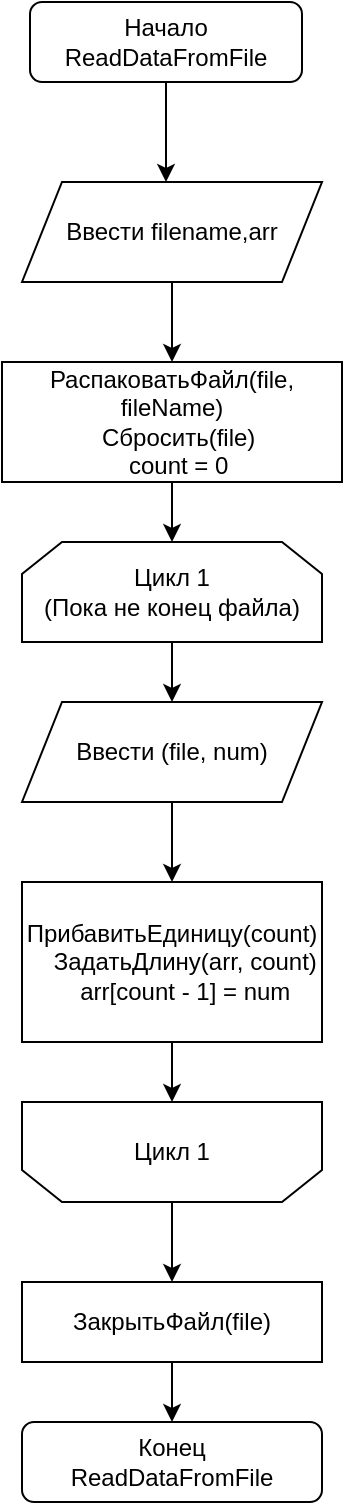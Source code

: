 <mxfile version="25.0.3">
  <diagram name="Страница — 1" id="ObrJTJhlD1_BNXab8cbZ">
    <mxGraphModel dx="1434" dy="780" grid="1" gridSize="10" guides="1" tooltips="1" connect="1" arrows="1" fold="1" page="1" pageScale="1" pageWidth="827" pageHeight="1169" math="0" shadow="0">
      <root>
        <mxCell id="0" />
        <mxCell id="1" parent="0" />
        <mxCell id="B3hCheoWp8zwCmhWulEi-20" style="edgeStyle=orthogonalEdgeStyle;rounded=0;orthogonalLoop=1;jettySize=auto;html=1;" edge="1" parent="1" source="B3hCheoWp8zwCmhWulEi-21">
          <mxGeometry relative="1" as="geometry">
            <mxPoint x="522" y="130" as="targetPoint" />
          </mxGeometry>
        </mxCell>
        <mxCell id="B3hCheoWp8zwCmhWulEi-21" value="Начало&lt;div&gt;ReadDataFromFile&lt;/div&gt;" style="rounded=1;whiteSpace=wrap;html=1;" vertex="1" parent="1">
          <mxGeometry x="454" y="40" width="136" height="40" as="geometry" />
        </mxCell>
        <mxCell id="B3hCheoWp8zwCmhWulEi-22" style="edgeStyle=orthogonalEdgeStyle;rounded=0;orthogonalLoop=1;jettySize=auto;html=1;" edge="1" parent="1" source="B3hCheoWp8zwCmhWulEi-23" target="B3hCheoWp8zwCmhWulEi-25">
          <mxGeometry relative="1" as="geometry">
            <mxPoint x="525" y="220" as="targetPoint" />
          </mxGeometry>
        </mxCell>
        <mxCell id="B3hCheoWp8zwCmhWulEi-23" value="Ввести filename,arr" style="shape=parallelogram;perimeter=parallelogramPerimeter;whiteSpace=wrap;html=1;fixedSize=1;" vertex="1" parent="1">
          <mxGeometry x="450" y="130" width="150" height="50" as="geometry" />
        </mxCell>
        <mxCell id="B3hCheoWp8zwCmhWulEi-24" style="edgeStyle=orthogonalEdgeStyle;rounded=0;orthogonalLoop=1;jettySize=auto;html=1;" edge="1" parent="1" source="B3hCheoWp8zwCmhWulEi-25" target="B3hCheoWp8zwCmhWulEi-27">
          <mxGeometry relative="1" as="geometry">
            <mxPoint x="525" y="310" as="targetPoint" />
          </mxGeometry>
        </mxCell>
        <mxCell id="B3hCheoWp8zwCmhWulEi-25" value="&lt;div&gt;РаспаковатьФайл(file, fileName)&lt;/div&gt;&lt;div&gt;&amp;nbsp; Сбросить(file)&lt;/div&gt;&lt;div&gt;&amp;nbsp; count = 0&lt;/div&gt;" style="rounded=0;whiteSpace=wrap;html=1;" vertex="1" parent="1">
          <mxGeometry x="440" y="220" width="170" height="60" as="geometry" />
        </mxCell>
        <mxCell id="B3hCheoWp8zwCmhWulEi-26" style="edgeStyle=orthogonalEdgeStyle;rounded=0;orthogonalLoop=1;jettySize=auto;html=1;" edge="1" parent="1" source="B3hCheoWp8zwCmhWulEi-27" target="B3hCheoWp8zwCmhWulEi-29">
          <mxGeometry relative="1" as="geometry">
            <mxPoint x="525" y="400" as="targetPoint" />
          </mxGeometry>
        </mxCell>
        <mxCell id="B3hCheoWp8zwCmhWulEi-27" value="Цикл 1&lt;div&gt;(Пока не конец файла)&lt;/div&gt;" style="shape=loopLimit;whiteSpace=wrap;html=1;" vertex="1" parent="1">
          <mxGeometry x="450" y="310" width="150" height="50" as="geometry" />
        </mxCell>
        <mxCell id="B3hCheoWp8zwCmhWulEi-28" style="edgeStyle=orthogonalEdgeStyle;rounded=0;orthogonalLoop=1;jettySize=auto;html=1;" edge="1" parent="1" source="B3hCheoWp8zwCmhWulEi-29" target="B3hCheoWp8zwCmhWulEi-31">
          <mxGeometry relative="1" as="geometry">
            <mxPoint x="525" y="490" as="targetPoint" />
          </mxGeometry>
        </mxCell>
        <mxCell id="B3hCheoWp8zwCmhWulEi-29" value="Ввести (file, num)" style="shape=parallelogram;perimeter=parallelogramPerimeter;whiteSpace=wrap;html=1;fixedSize=1;" vertex="1" parent="1">
          <mxGeometry x="450" y="390" width="150" height="50" as="geometry" />
        </mxCell>
        <mxCell id="B3hCheoWp8zwCmhWulEi-30" style="edgeStyle=orthogonalEdgeStyle;rounded=0;orthogonalLoop=1;jettySize=auto;html=1;" edge="1" parent="1" source="B3hCheoWp8zwCmhWulEi-31" target="B3hCheoWp8zwCmhWulEi-33">
          <mxGeometry relative="1" as="geometry">
            <mxPoint x="525" y="600" as="targetPoint" />
          </mxGeometry>
        </mxCell>
        <mxCell id="B3hCheoWp8zwCmhWulEi-31" value="&lt;div&gt;ПрибавитьЕдиницу(count)&lt;/div&gt;&lt;div&gt;&amp;nbsp; &amp;nbsp; ЗадатьДлину(arr, count)&lt;/div&gt;&lt;div&gt;&amp;nbsp; &amp;nbsp; arr[count - 1] = num&lt;/div&gt;" style="rounded=0;whiteSpace=wrap;html=1;" vertex="1" parent="1">
          <mxGeometry x="450" y="480" width="150" height="80" as="geometry" />
        </mxCell>
        <mxCell id="B3hCheoWp8zwCmhWulEi-32" style="edgeStyle=orthogonalEdgeStyle;rounded=0;orthogonalLoop=1;jettySize=auto;html=1;" edge="1" parent="1" source="B3hCheoWp8zwCmhWulEi-33" target="B3hCheoWp8zwCmhWulEi-35">
          <mxGeometry relative="1" as="geometry">
            <mxPoint x="525" y="680" as="targetPoint" />
          </mxGeometry>
        </mxCell>
        <mxCell id="B3hCheoWp8zwCmhWulEi-33" value="Цикл 1" style="shape=loopLimit;whiteSpace=wrap;html=1;direction=west;" vertex="1" parent="1">
          <mxGeometry x="450" y="590" width="150" height="50" as="geometry" />
        </mxCell>
        <mxCell id="B3hCheoWp8zwCmhWulEi-34" style="edgeStyle=orthogonalEdgeStyle;rounded=0;orthogonalLoop=1;jettySize=auto;html=1;" edge="1" parent="1" source="B3hCheoWp8zwCmhWulEi-35" target="B3hCheoWp8zwCmhWulEi-36">
          <mxGeometry relative="1" as="geometry">
            <mxPoint x="525" y="760" as="targetPoint" />
          </mxGeometry>
        </mxCell>
        <mxCell id="B3hCheoWp8zwCmhWulEi-35" value="ЗакрытьФайл(file)" style="rounded=0;whiteSpace=wrap;html=1;" vertex="1" parent="1">
          <mxGeometry x="450" y="680" width="150" height="40" as="geometry" />
        </mxCell>
        <mxCell id="B3hCheoWp8zwCmhWulEi-36" value="Конец&lt;div&gt;ReadDataFromFile&lt;/div&gt;" style="rounded=1;whiteSpace=wrap;html=1;" vertex="1" parent="1">
          <mxGeometry x="450" y="750" width="150" height="40" as="geometry" />
        </mxCell>
      </root>
    </mxGraphModel>
  </diagram>
</mxfile>
